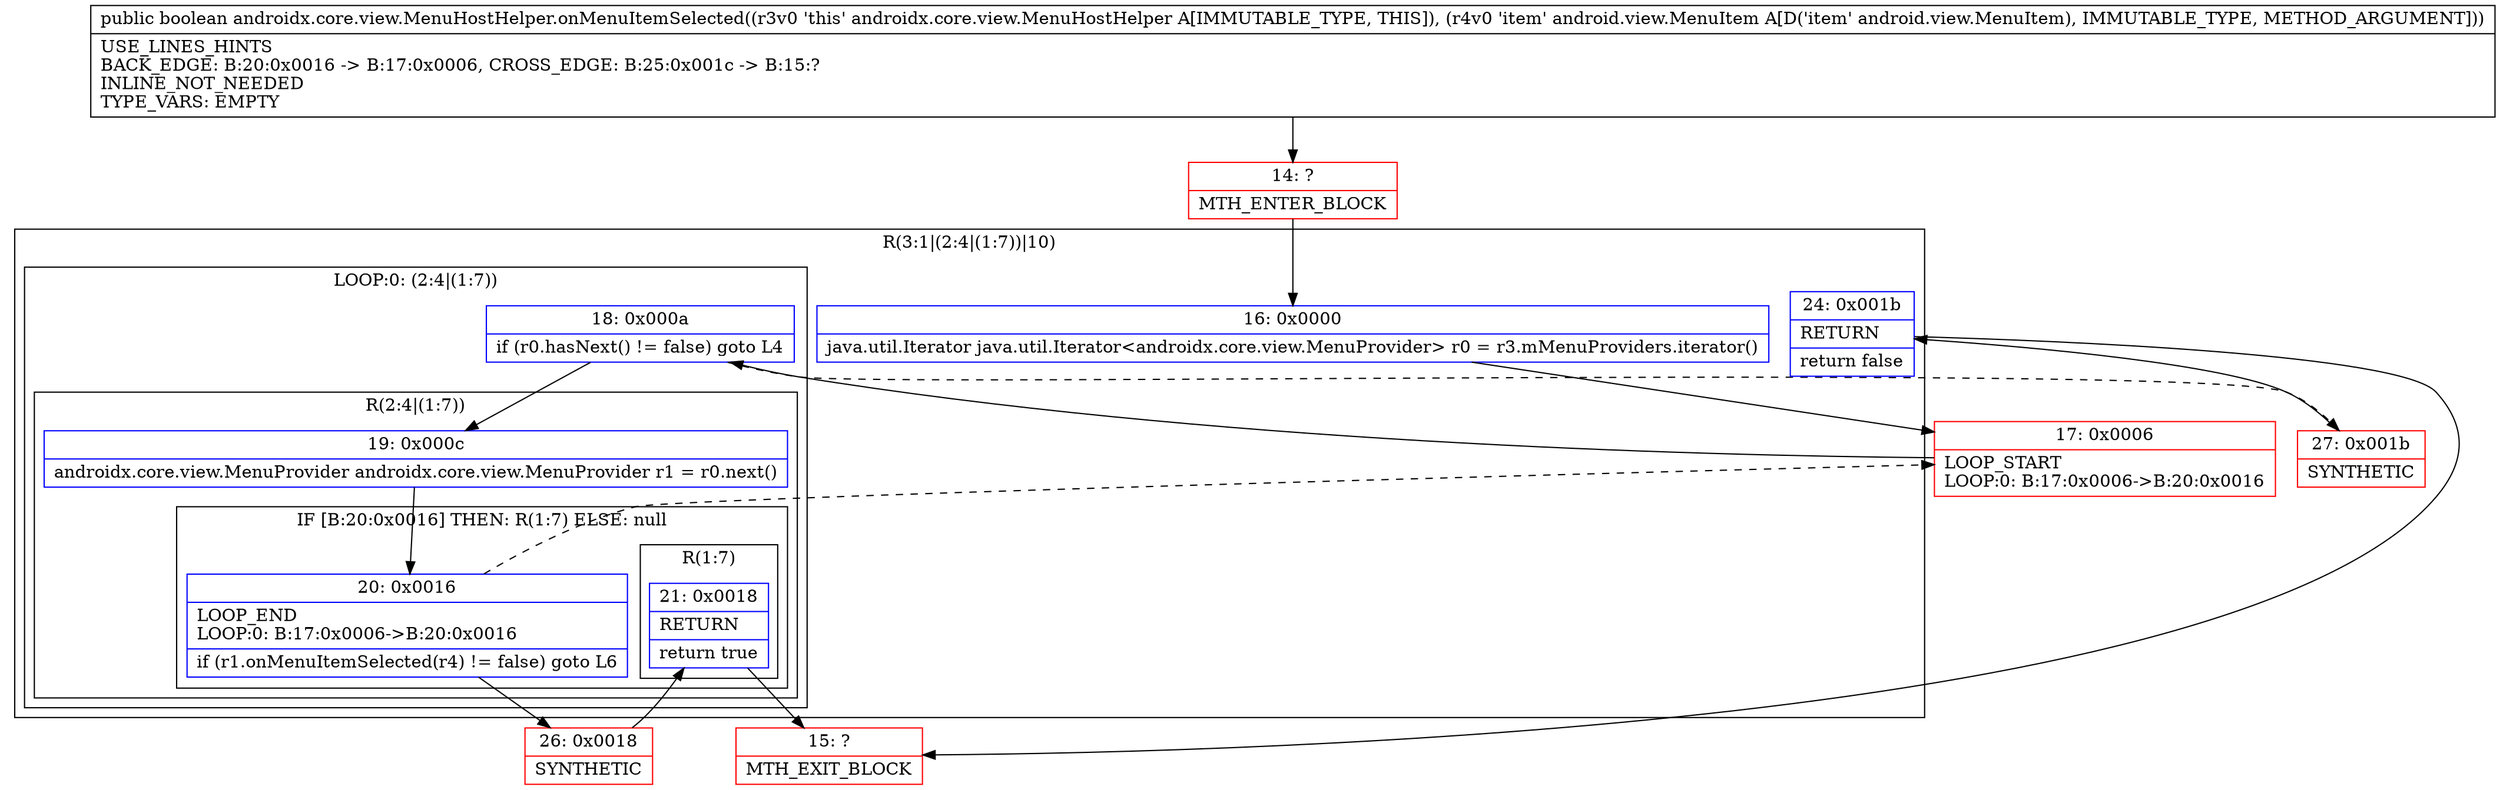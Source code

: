 digraph "CFG forandroidx.core.view.MenuHostHelper.onMenuItemSelected(Landroid\/view\/MenuItem;)Z" {
subgraph cluster_Region_2135347887 {
label = "R(3:1|(2:4|(1:7))|10)";
node [shape=record,color=blue];
Node_16 [shape=record,label="{16\:\ 0x0000|java.util.Iterator java.util.Iterator\<androidx.core.view.MenuProvider\> r0 = r3.mMenuProviders.iterator()\l}"];
subgraph cluster_LoopRegion_1534357423 {
label = "LOOP:0: (2:4|(1:7))";
node [shape=record,color=blue];
Node_18 [shape=record,label="{18\:\ 0x000a|if (r0.hasNext() != false) goto L4\l}"];
subgraph cluster_Region_1264133615 {
label = "R(2:4|(1:7))";
node [shape=record,color=blue];
Node_19 [shape=record,label="{19\:\ 0x000c|androidx.core.view.MenuProvider androidx.core.view.MenuProvider r1 = r0.next()\l}"];
subgraph cluster_IfRegion_683809966 {
label = "IF [B:20:0x0016] THEN: R(1:7) ELSE: null";
node [shape=record,color=blue];
Node_20 [shape=record,label="{20\:\ 0x0016|LOOP_END\lLOOP:0: B:17:0x0006\-\>B:20:0x0016\l|if (r1.onMenuItemSelected(r4) != false) goto L6\l}"];
subgraph cluster_Region_1211590988 {
label = "R(1:7)";
node [shape=record,color=blue];
Node_21 [shape=record,label="{21\:\ 0x0018|RETURN\l|return true\l}"];
}
}
}
}
Node_24 [shape=record,label="{24\:\ 0x001b|RETURN\l|return false\l}"];
}
Node_14 [shape=record,color=red,label="{14\:\ ?|MTH_ENTER_BLOCK\l}"];
Node_17 [shape=record,color=red,label="{17\:\ 0x0006|LOOP_START\lLOOP:0: B:17:0x0006\-\>B:20:0x0016\l}"];
Node_26 [shape=record,color=red,label="{26\:\ 0x0018|SYNTHETIC\l}"];
Node_15 [shape=record,color=red,label="{15\:\ ?|MTH_EXIT_BLOCK\l}"];
Node_27 [shape=record,color=red,label="{27\:\ 0x001b|SYNTHETIC\l}"];
MethodNode[shape=record,label="{public boolean androidx.core.view.MenuHostHelper.onMenuItemSelected((r3v0 'this' androidx.core.view.MenuHostHelper A[IMMUTABLE_TYPE, THIS]), (r4v0 'item' android.view.MenuItem A[D('item' android.view.MenuItem), IMMUTABLE_TYPE, METHOD_ARGUMENT]))  | USE_LINES_HINTS\lBACK_EDGE: B:20:0x0016 \-\> B:17:0x0006, CROSS_EDGE: B:25:0x001c \-\> B:15:?\lINLINE_NOT_NEEDED\lTYPE_VARS: EMPTY\l}"];
MethodNode -> Node_14;Node_16 -> Node_17;
Node_18 -> Node_19;
Node_18 -> Node_27[style=dashed];
Node_19 -> Node_20;
Node_20 -> Node_17[style=dashed];
Node_20 -> Node_26;
Node_21 -> Node_15;
Node_24 -> Node_15;
Node_14 -> Node_16;
Node_17 -> Node_18;
Node_26 -> Node_21;
Node_27 -> Node_24;
}

